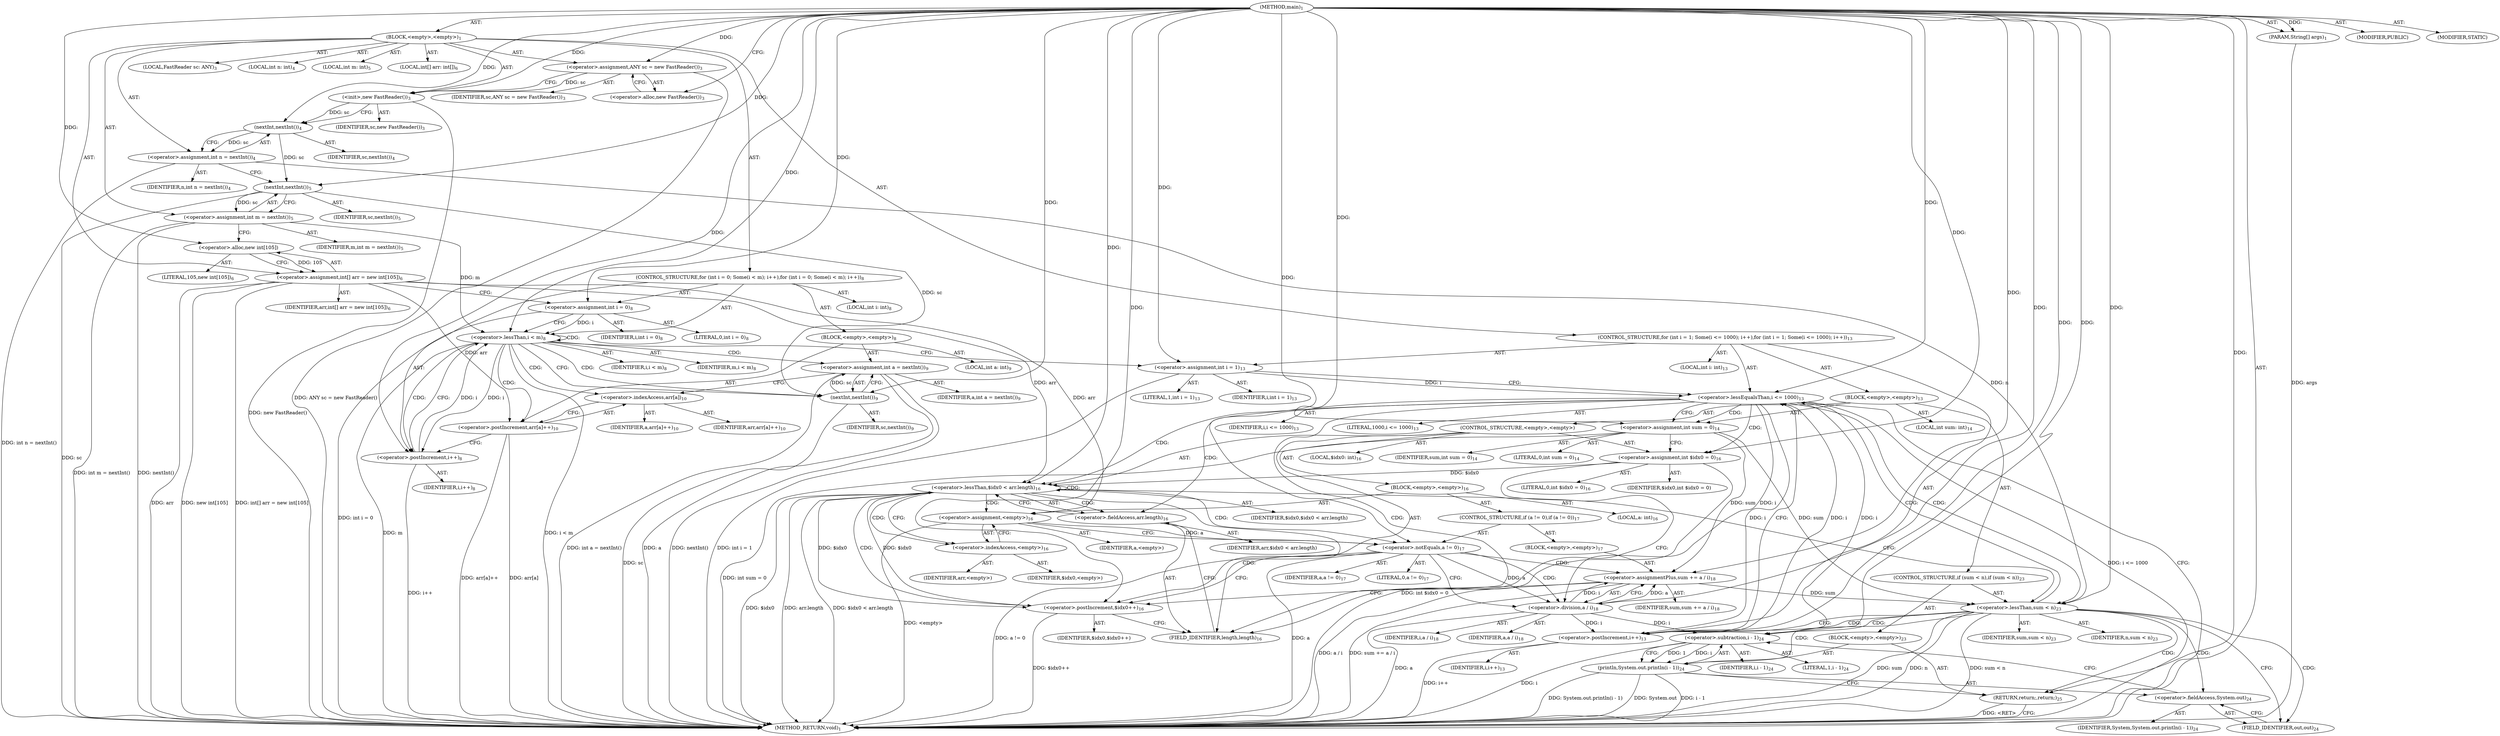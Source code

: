 digraph "main" {  
"19" [label = <(METHOD,main)<SUB>1</SUB>> ]
"20" [label = <(PARAM,String[] args)<SUB>1</SUB>> ]
"21" [label = <(BLOCK,&lt;empty&gt;,&lt;empty&gt;)<SUB>1</SUB>> ]
"4" [label = <(LOCAL,FastReader sc: ANY)<SUB>3</SUB>> ]
"22" [label = <(&lt;operator&gt;.assignment,ANY sc = new FastReader())<SUB>3</SUB>> ]
"23" [label = <(IDENTIFIER,sc,ANY sc = new FastReader())<SUB>3</SUB>> ]
"24" [label = <(&lt;operator&gt;.alloc,new FastReader())<SUB>3</SUB>> ]
"25" [label = <(&lt;init&gt;,new FastReader())<SUB>3</SUB>> ]
"3" [label = <(IDENTIFIER,sc,new FastReader())<SUB>3</SUB>> ]
"26" [label = <(LOCAL,int n: int)<SUB>4</SUB>> ]
"27" [label = <(&lt;operator&gt;.assignment,int n = nextInt())<SUB>4</SUB>> ]
"28" [label = <(IDENTIFIER,n,int n = nextInt())<SUB>4</SUB>> ]
"29" [label = <(nextInt,nextInt())<SUB>4</SUB>> ]
"30" [label = <(IDENTIFIER,sc,nextInt())<SUB>4</SUB>> ]
"31" [label = <(LOCAL,int m: int)<SUB>5</SUB>> ]
"32" [label = <(&lt;operator&gt;.assignment,int m = nextInt())<SUB>5</SUB>> ]
"33" [label = <(IDENTIFIER,m,int m = nextInt())<SUB>5</SUB>> ]
"34" [label = <(nextInt,nextInt())<SUB>5</SUB>> ]
"35" [label = <(IDENTIFIER,sc,nextInt())<SUB>5</SUB>> ]
"36" [label = <(LOCAL,int[] arr: int[])<SUB>6</SUB>> ]
"37" [label = <(&lt;operator&gt;.assignment,int[] arr = new int[105])<SUB>6</SUB>> ]
"38" [label = <(IDENTIFIER,arr,int[] arr = new int[105])<SUB>6</SUB>> ]
"39" [label = <(&lt;operator&gt;.alloc,new int[105])> ]
"40" [label = <(LITERAL,105,new int[105])<SUB>6</SUB>> ]
"41" [label = <(CONTROL_STRUCTURE,for (int i = 0; Some(i &lt; m); i++),for (int i = 0; Some(i &lt; m); i++))<SUB>8</SUB>> ]
"42" [label = <(LOCAL,int i: int)<SUB>8</SUB>> ]
"43" [label = <(&lt;operator&gt;.assignment,int i = 0)<SUB>8</SUB>> ]
"44" [label = <(IDENTIFIER,i,int i = 0)<SUB>8</SUB>> ]
"45" [label = <(LITERAL,0,int i = 0)<SUB>8</SUB>> ]
"46" [label = <(&lt;operator&gt;.lessThan,i &lt; m)<SUB>8</SUB>> ]
"47" [label = <(IDENTIFIER,i,i &lt; m)<SUB>8</SUB>> ]
"48" [label = <(IDENTIFIER,m,i &lt; m)<SUB>8</SUB>> ]
"49" [label = <(&lt;operator&gt;.postIncrement,i++)<SUB>8</SUB>> ]
"50" [label = <(IDENTIFIER,i,i++)<SUB>8</SUB>> ]
"51" [label = <(BLOCK,&lt;empty&gt;,&lt;empty&gt;)<SUB>8</SUB>> ]
"52" [label = <(LOCAL,int a: int)<SUB>9</SUB>> ]
"53" [label = <(&lt;operator&gt;.assignment,int a = nextInt())<SUB>9</SUB>> ]
"54" [label = <(IDENTIFIER,a,int a = nextInt())<SUB>9</SUB>> ]
"55" [label = <(nextInt,nextInt())<SUB>9</SUB>> ]
"56" [label = <(IDENTIFIER,sc,nextInt())<SUB>9</SUB>> ]
"57" [label = <(&lt;operator&gt;.postIncrement,arr[a]++)<SUB>10</SUB>> ]
"58" [label = <(&lt;operator&gt;.indexAccess,arr[a])<SUB>10</SUB>> ]
"59" [label = <(IDENTIFIER,arr,arr[a]++)<SUB>10</SUB>> ]
"60" [label = <(IDENTIFIER,a,arr[a]++)<SUB>10</SUB>> ]
"61" [label = <(CONTROL_STRUCTURE,for (int i = 1; Some(i &lt;= 1000); i++),for (int i = 1; Some(i &lt;= 1000); i++))<SUB>13</SUB>> ]
"62" [label = <(LOCAL,int i: int)<SUB>13</SUB>> ]
"63" [label = <(&lt;operator&gt;.assignment,int i = 1)<SUB>13</SUB>> ]
"64" [label = <(IDENTIFIER,i,int i = 1)<SUB>13</SUB>> ]
"65" [label = <(LITERAL,1,int i = 1)<SUB>13</SUB>> ]
"66" [label = <(&lt;operator&gt;.lessEqualsThan,i &lt;= 1000)<SUB>13</SUB>> ]
"67" [label = <(IDENTIFIER,i,i &lt;= 1000)<SUB>13</SUB>> ]
"68" [label = <(LITERAL,1000,i &lt;= 1000)<SUB>13</SUB>> ]
"69" [label = <(&lt;operator&gt;.postIncrement,i++)<SUB>13</SUB>> ]
"70" [label = <(IDENTIFIER,i,i++)<SUB>13</SUB>> ]
"71" [label = <(BLOCK,&lt;empty&gt;,&lt;empty&gt;)<SUB>13</SUB>> ]
"72" [label = <(LOCAL,int sum: int)<SUB>14</SUB>> ]
"73" [label = <(&lt;operator&gt;.assignment,int sum = 0)<SUB>14</SUB>> ]
"74" [label = <(IDENTIFIER,sum,int sum = 0)<SUB>14</SUB>> ]
"75" [label = <(LITERAL,0,int sum = 0)<SUB>14</SUB>> ]
"76" [label = <(CONTROL_STRUCTURE,&lt;empty&gt;,&lt;empty&gt;)> ]
"77" [label = <(LOCAL,$idx0: int)<SUB>16</SUB>> ]
"78" [label = <(&lt;operator&gt;.assignment,int $idx0 = 0)<SUB>16</SUB>> ]
"79" [label = <(IDENTIFIER,$idx0,int $idx0 = 0)> ]
"80" [label = <(LITERAL,0,int $idx0 = 0)<SUB>16</SUB>> ]
"81" [label = <(&lt;operator&gt;.lessThan,$idx0 &lt; arr.length)<SUB>16</SUB>> ]
"82" [label = <(IDENTIFIER,$idx0,$idx0 &lt; arr.length)> ]
"83" [label = <(&lt;operator&gt;.fieldAccess,arr.length)<SUB>16</SUB>> ]
"84" [label = <(IDENTIFIER,arr,$idx0 &lt; arr.length)> ]
"85" [label = <(FIELD_IDENTIFIER,length,length)<SUB>16</SUB>> ]
"86" [label = <(&lt;operator&gt;.postIncrement,$idx0++)<SUB>16</SUB>> ]
"87" [label = <(IDENTIFIER,$idx0,$idx0++)> ]
"88" [label = <(BLOCK,&lt;empty&gt;,&lt;empty&gt;)<SUB>16</SUB>> ]
"89" [label = <(LOCAL,a: int)<SUB>16</SUB>> ]
"90" [label = <(&lt;operator&gt;.assignment,&lt;empty&gt;)<SUB>16</SUB>> ]
"91" [label = <(IDENTIFIER,a,&lt;empty&gt;)> ]
"92" [label = <(&lt;operator&gt;.indexAccess,&lt;empty&gt;)<SUB>16</SUB>> ]
"93" [label = <(IDENTIFIER,arr,&lt;empty&gt;)> ]
"94" [label = <(IDENTIFIER,$idx0,&lt;empty&gt;)> ]
"95" [label = <(CONTROL_STRUCTURE,if (a != 0),if (a != 0))<SUB>17</SUB>> ]
"96" [label = <(&lt;operator&gt;.notEquals,a != 0)<SUB>17</SUB>> ]
"97" [label = <(IDENTIFIER,a,a != 0)<SUB>17</SUB>> ]
"98" [label = <(LITERAL,0,a != 0)<SUB>17</SUB>> ]
"99" [label = <(BLOCK,&lt;empty&gt;,&lt;empty&gt;)<SUB>17</SUB>> ]
"100" [label = <(&lt;operator&gt;.assignmentPlus,sum += a / i)<SUB>18</SUB>> ]
"101" [label = <(IDENTIFIER,sum,sum += a / i)<SUB>18</SUB>> ]
"102" [label = <(&lt;operator&gt;.division,a / i)<SUB>18</SUB>> ]
"103" [label = <(IDENTIFIER,a,a / i)<SUB>18</SUB>> ]
"104" [label = <(IDENTIFIER,i,a / i)<SUB>18</SUB>> ]
"105" [label = <(CONTROL_STRUCTURE,if (sum &lt; n),if (sum &lt; n))<SUB>23</SUB>> ]
"106" [label = <(&lt;operator&gt;.lessThan,sum &lt; n)<SUB>23</SUB>> ]
"107" [label = <(IDENTIFIER,sum,sum &lt; n)<SUB>23</SUB>> ]
"108" [label = <(IDENTIFIER,n,sum &lt; n)<SUB>23</SUB>> ]
"109" [label = <(BLOCK,&lt;empty&gt;,&lt;empty&gt;)<SUB>23</SUB>> ]
"110" [label = <(println,System.out.println(i - 1))<SUB>24</SUB>> ]
"111" [label = <(&lt;operator&gt;.fieldAccess,System.out)<SUB>24</SUB>> ]
"112" [label = <(IDENTIFIER,System,System.out.println(i - 1))<SUB>24</SUB>> ]
"113" [label = <(FIELD_IDENTIFIER,out,out)<SUB>24</SUB>> ]
"114" [label = <(&lt;operator&gt;.subtraction,i - 1)<SUB>24</SUB>> ]
"115" [label = <(IDENTIFIER,i,i - 1)<SUB>24</SUB>> ]
"116" [label = <(LITERAL,1,i - 1)<SUB>24</SUB>> ]
"117" [label = <(RETURN,return;,return;)<SUB>25</SUB>> ]
"118" [label = <(MODIFIER,PUBLIC)> ]
"119" [label = <(MODIFIER,STATIC)> ]
"120" [label = <(METHOD_RETURN,void)<SUB>1</SUB>> ]
  "19" -> "20"  [ label = "AST: "] 
  "19" -> "21"  [ label = "AST: "] 
  "19" -> "118"  [ label = "AST: "] 
  "19" -> "119"  [ label = "AST: "] 
  "19" -> "120"  [ label = "AST: "] 
  "21" -> "4"  [ label = "AST: "] 
  "21" -> "22"  [ label = "AST: "] 
  "21" -> "25"  [ label = "AST: "] 
  "21" -> "26"  [ label = "AST: "] 
  "21" -> "27"  [ label = "AST: "] 
  "21" -> "31"  [ label = "AST: "] 
  "21" -> "32"  [ label = "AST: "] 
  "21" -> "36"  [ label = "AST: "] 
  "21" -> "37"  [ label = "AST: "] 
  "21" -> "41"  [ label = "AST: "] 
  "21" -> "61"  [ label = "AST: "] 
  "22" -> "23"  [ label = "AST: "] 
  "22" -> "24"  [ label = "AST: "] 
  "25" -> "3"  [ label = "AST: "] 
  "27" -> "28"  [ label = "AST: "] 
  "27" -> "29"  [ label = "AST: "] 
  "29" -> "30"  [ label = "AST: "] 
  "32" -> "33"  [ label = "AST: "] 
  "32" -> "34"  [ label = "AST: "] 
  "34" -> "35"  [ label = "AST: "] 
  "37" -> "38"  [ label = "AST: "] 
  "37" -> "39"  [ label = "AST: "] 
  "39" -> "40"  [ label = "AST: "] 
  "41" -> "42"  [ label = "AST: "] 
  "41" -> "43"  [ label = "AST: "] 
  "41" -> "46"  [ label = "AST: "] 
  "41" -> "49"  [ label = "AST: "] 
  "41" -> "51"  [ label = "AST: "] 
  "43" -> "44"  [ label = "AST: "] 
  "43" -> "45"  [ label = "AST: "] 
  "46" -> "47"  [ label = "AST: "] 
  "46" -> "48"  [ label = "AST: "] 
  "49" -> "50"  [ label = "AST: "] 
  "51" -> "52"  [ label = "AST: "] 
  "51" -> "53"  [ label = "AST: "] 
  "51" -> "57"  [ label = "AST: "] 
  "53" -> "54"  [ label = "AST: "] 
  "53" -> "55"  [ label = "AST: "] 
  "55" -> "56"  [ label = "AST: "] 
  "57" -> "58"  [ label = "AST: "] 
  "58" -> "59"  [ label = "AST: "] 
  "58" -> "60"  [ label = "AST: "] 
  "61" -> "62"  [ label = "AST: "] 
  "61" -> "63"  [ label = "AST: "] 
  "61" -> "66"  [ label = "AST: "] 
  "61" -> "69"  [ label = "AST: "] 
  "61" -> "71"  [ label = "AST: "] 
  "63" -> "64"  [ label = "AST: "] 
  "63" -> "65"  [ label = "AST: "] 
  "66" -> "67"  [ label = "AST: "] 
  "66" -> "68"  [ label = "AST: "] 
  "69" -> "70"  [ label = "AST: "] 
  "71" -> "72"  [ label = "AST: "] 
  "71" -> "73"  [ label = "AST: "] 
  "71" -> "76"  [ label = "AST: "] 
  "71" -> "105"  [ label = "AST: "] 
  "73" -> "74"  [ label = "AST: "] 
  "73" -> "75"  [ label = "AST: "] 
  "76" -> "77"  [ label = "AST: "] 
  "76" -> "78"  [ label = "AST: "] 
  "76" -> "81"  [ label = "AST: "] 
  "76" -> "86"  [ label = "AST: "] 
  "76" -> "88"  [ label = "AST: "] 
  "78" -> "79"  [ label = "AST: "] 
  "78" -> "80"  [ label = "AST: "] 
  "81" -> "82"  [ label = "AST: "] 
  "81" -> "83"  [ label = "AST: "] 
  "83" -> "84"  [ label = "AST: "] 
  "83" -> "85"  [ label = "AST: "] 
  "86" -> "87"  [ label = "AST: "] 
  "88" -> "89"  [ label = "AST: "] 
  "88" -> "90"  [ label = "AST: "] 
  "88" -> "95"  [ label = "AST: "] 
  "90" -> "91"  [ label = "AST: "] 
  "90" -> "92"  [ label = "AST: "] 
  "92" -> "93"  [ label = "AST: "] 
  "92" -> "94"  [ label = "AST: "] 
  "95" -> "96"  [ label = "AST: "] 
  "95" -> "99"  [ label = "AST: "] 
  "96" -> "97"  [ label = "AST: "] 
  "96" -> "98"  [ label = "AST: "] 
  "99" -> "100"  [ label = "AST: "] 
  "100" -> "101"  [ label = "AST: "] 
  "100" -> "102"  [ label = "AST: "] 
  "102" -> "103"  [ label = "AST: "] 
  "102" -> "104"  [ label = "AST: "] 
  "105" -> "106"  [ label = "AST: "] 
  "105" -> "109"  [ label = "AST: "] 
  "106" -> "107"  [ label = "AST: "] 
  "106" -> "108"  [ label = "AST: "] 
  "109" -> "110"  [ label = "AST: "] 
  "109" -> "117"  [ label = "AST: "] 
  "110" -> "111"  [ label = "AST: "] 
  "110" -> "114"  [ label = "AST: "] 
  "111" -> "112"  [ label = "AST: "] 
  "111" -> "113"  [ label = "AST: "] 
  "114" -> "115"  [ label = "AST: "] 
  "114" -> "116"  [ label = "AST: "] 
  "22" -> "25"  [ label = "CFG: "] 
  "25" -> "29"  [ label = "CFG: "] 
  "27" -> "34"  [ label = "CFG: "] 
  "32" -> "39"  [ label = "CFG: "] 
  "37" -> "43"  [ label = "CFG: "] 
  "24" -> "22"  [ label = "CFG: "] 
  "29" -> "27"  [ label = "CFG: "] 
  "34" -> "32"  [ label = "CFG: "] 
  "39" -> "37"  [ label = "CFG: "] 
  "43" -> "46"  [ label = "CFG: "] 
  "46" -> "55"  [ label = "CFG: "] 
  "46" -> "63"  [ label = "CFG: "] 
  "49" -> "46"  [ label = "CFG: "] 
  "63" -> "66"  [ label = "CFG: "] 
  "66" -> "120"  [ label = "CFG: "] 
  "66" -> "73"  [ label = "CFG: "] 
  "69" -> "66"  [ label = "CFG: "] 
  "53" -> "58"  [ label = "CFG: "] 
  "57" -> "49"  [ label = "CFG: "] 
  "73" -> "78"  [ label = "CFG: "] 
  "55" -> "53"  [ label = "CFG: "] 
  "58" -> "57"  [ label = "CFG: "] 
  "78" -> "85"  [ label = "CFG: "] 
  "81" -> "92"  [ label = "CFG: "] 
  "81" -> "106"  [ label = "CFG: "] 
  "86" -> "85"  [ label = "CFG: "] 
  "106" -> "113"  [ label = "CFG: "] 
  "106" -> "69"  [ label = "CFG: "] 
  "83" -> "81"  [ label = "CFG: "] 
  "90" -> "96"  [ label = "CFG: "] 
  "110" -> "117"  [ label = "CFG: "] 
  "117" -> "120"  [ label = "CFG: "] 
  "85" -> "83"  [ label = "CFG: "] 
  "92" -> "90"  [ label = "CFG: "] 
  "96" -> "102"  [ label = "CFG: "] 
  "96" -> "86"  [ label = "CFG: "] 
  "111" -> "114"  [ label = "CFG: "] 
  "114" -> "110"  [ label = "CFG: "] 
  "100" -> "86"  [ label = "CFG: "] 
  "113" -> "111"  [ label = "CFG: "] 
  "102" -> "100"  [ label = "CFG: "] 
  "19" -> "24"  [ label = "CFG: "] 
  "117" -> "120"  [ label = "DDG: &lt;RET&gt;"] 
  "20" -> "120"  [ label = "DDG: args"] 
  "22" -> "120"  [ label = "DDG: ANY sc = new FastReader()"] 
  "25" -> "120"  [ label = "DDG: new FastReader()"] 
  "27" -> "120"  [ label = "DDG: int n = nextInt()"] 
  "34" -> "120"  [ label = "DDG: sc"] 
  "32" -> "120"  [ label = "DDG: nextInt()"] 
  "32" -> "120"  [ label = "DDG: int m = nextInt()"] 
  "37" -> "120"  [ label = "DDG: arr"] 
  "37" -> "120"  [ label = "DDG: new int[105]"] 
  "37" -> "120"  [ label = "DDG: int[] arr = new int[105]"] 
  "43" -> "120"  [ label = "DDG: int i = 0"] 
  "46" -> "120"  [ label = "DDG: m"] 
  "46" -> "120"  [ label = "DDG: i &lt; m"] 
  "63" -> "120"  [ label = "DDG: int i = 1"] 
  "66" -> "120"  [ label = "DDG: i &lt;= 1000"] 
  "73" -> "120"  [ label = "DDG: int sum = 0"] 
  "78" -> "120"  [ label = "DDG: int $idx0 = 0"] 
  "81" -> "120"  [ label = "DDG: $idx0"] 
  "81" -> "120"  [ label = "DDG: arr.length"] 
  "81" -> "120"  [ label = "DDG: $idx0 &lt; arr.length"] 
  "106" -> "120"  [ label = "DDG: sum"] 
  "106" -> "120"  [ label = "DDG: n"] 
  "106" -> "120"  [ label = "DDG: sum &lt; n"] 
  "69" -> "120"  [ label = "DDG: i++"] 
  "110" -> "120"  [ label = "DDG: System.out"] 
  "114" -> "120"  [ label = "DDG: i"] 
  "110" -> "120"  [ label = "DDG: i - 1"] 
  "110" -> "120"  [ label = "DDG: System.out.println(i - 1)"] 
  "90" -> "120"  [ label = "DDG: &lt;empty&gt;"] 
  "96" -> "120"  [ label = "DDG: a"] 
  "96" -> "120"  [ label = "DDG: a != 0"] 
  "102" -> "120"  [ label = "DDG: a"] 
  "100" -> "120"  [ label = "DDG: a / i"] 
  "100" -> "120"  [ label = "DDG: sum += a / i"] 
  "86" -> "120"  [ label = "DDG: $idx0++"] 
  "53" -> "120"  [ label = "DDG: a"] 
  "55" -> "120"  [ label = "DDG: sc"] 
  "53" -> "120"  [ label = "DDG: nextInt()"] 
  "53" -> "120"  [ label = "DDG: int a = nextInt()"] 
  "57" -> "120"  [ label = "DDG: arr[a]"] 
  "57" -> "120"  [ label = "DDG: arr[a]++"] 
  "49" -> "120"  [ label = "DDG: i++"] 
  "19" -> "20"  [ label = "DDG: "] 
  "19" -> "22"  [ label = "DDG: "] 
  "29" -> "27"  [ label = "DDG: sc"] 
  "34" -> "32"  [ label = "DDG: sc"] 
  "39" -> "37"  [ label = "DDG: 105"] 
  "22" -> "25"  [ label = "DDG: sc"] 
  "19" -> "25"  [ label = "DDG: "] 
  "19" -> "43"  [ label = "DDG: "] 
  "19" -> "63"  [ label = "DDG: "] 
  "25" -> "29"  [ label = "DDG: sc"] 
  "19" -> "29"  [ label = "DDG: "] 
  "29" -> "34"  [ label = "DDG: sc"] 
  "19" -> "34"  [ label = "DDG: "] 
  "19" -> "39"  [ label = "DDG: "] 
  "43" -> "46"  [ label = "DDG: i"] 
  "49" -> "46"  [ label = "DDG: i"] 
  "19" -> "46"  [ label = "DDG: "] 
  "32" -> "46"  [ label = "DDG: m"] 
  "46" -> "49"  [ label = "DDG: i"] 
  "19" -> "49"  [ label = "DDG: "] 
  "55" -> "53"  [ label = "DDG: sc"] 
  "63" -> "66"  [ label = "DDG: i"] 
  "69" -> "66"  [ label = "DDG: i"] 
  "19" -> "66"  [ label = "DDG: "] 
  "66" -> "69"  [ label = "DDG: i"] 
  "102" -> "69"  [ label = "DDG: i"] 
  "19" -> "69"  [ label = "DDG: "] 
  "19" -> "73"  [ label = "DDG: "] 
  "37" -> "57"  [ label = "DDG: arr"] 
  "19" -> "78"  [ label = "DDG: "] 
  "34" -> "55"  [ label = "DDG: sc"] 
  "19" -> "55"  [ label = "DDG: "] 
  "78" -> "81"  [ label = "DDG: $idx0"] 
  "86" -> "81"  [ label = "DDG: $idx0"] 
  "19" -> "81"  [ label = "DDG: "] 
  "37" -> "81"  [ label = "DDG: arr"] 
  "81" -> "86"  [ label = "DDG: $idx0"] 
  "19" -> "86"  [ label = "DDG: "] 
  "37" -> "90"  [ label = "DDG: arr"] 
  "73" -> "106"  [ label = "DDG: sum"] 
  "100" -> "106"  [ label = "DDG: sum"] 
  "19" -> "106"  [ label = "DDG: "] 
  "27" -> "106"  [ label = "DDG: n"] 
  "19" -> "117"  [ label = "DDG: "] 
  "114" -> "110"  [ label = "DDG: i"] 
  "114" -> "110"  [ label = "DDG: 1"] 
  "90" -> "96"  [ label = "DDG: a"] 
  "19" -> "96"  [ label = "DDG: "] 
  "102" -> "100"  [ label = "DDG: a"] 
  "102" -> "100"  [ label = "DDG: i"] 
  "66" -> "114"  [ label = "DDG: i"] 
  "102" -> "114"  [ label = "DDG: i"] 
  "19" -> "114"  [ label = "DDG: "] 
  "73" -> "100"  [ label = "DDG: sum"] 
  "19" -> "100"  [ label = "DDG: "] 
  "96" -> "102"  [ label = "DDG: a"] 
  "19" -> "102"  [ label = "DDG: "] 
  "66" -> "102"  [ label = "DDG: i"] 
  "46" -> "49"  [ label = "CDG: "] 
  "46" -> "57"  [ label = "CDG: "] 
  "46" -> "46"  [ label = "CDG: "] 
  "46" -> "58"  [ label = "CDG: "] 
  "46" -> "53"  [ label = "CDG: "] 
  "46" -> "55"  [ label = "CDG: "] 
  "66" -> "73"  [ label = "CDG: "] 
  "66" -> "81"  [ label = "CDG: "] 
  "66" -> "85"  [ label = "CDG: "] 
  "66" -> "106"  [ label = "CDG: "] 
  "66" -> "83"  [ label = "CDG: "] 
  "66" -> "78"  [ label = "CDG: "] 
  "81" -> "96"  [ label = "CDG: "] 
  "81" -> "81"  [ label = "CDG: "] 
  "81" -> "85"  [ label = "CDG: "] 
  "81" -> "92"  [ label = "CDG: "] 
  "81" -> "90"  [ label = "CDG: "] 
  "81" -> "83"  [ label = "CDG: "] 
  "81" -> "86"  [ label = "CDG: "] 
  "106" -> "66"  [ label = "CDG: "] 
  "106" -> "113"  [ label = "CDG: "] 
  "106" -> "114"  [ label = "CDG: "] 
  "106" -> "69"  [ label = "CDG: "] 
  "106" -> "110"  [ label = "CDG: "] 
  "106" -> "117"  [ label = "CDG: "] 
  "106" -> "111"  [ label = "CDG: "] 
  "96" -> "102"  [ label = "CDG: "] 
  "96" -> "100"  [ label = "CDG: "] 
}
